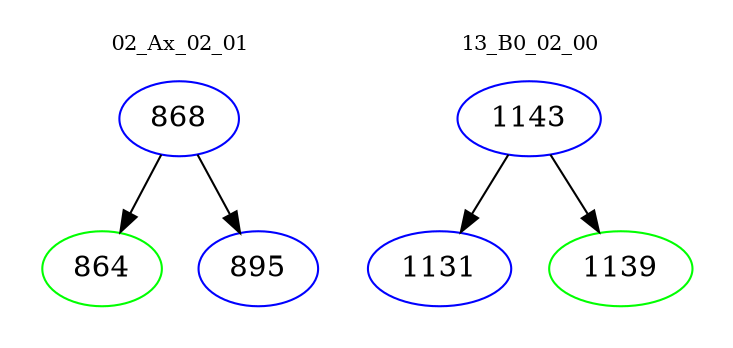digraph{
subgraph cluster_0 {
color = white
label = "02_Ax_02_01";
fontsize=10;
T0_868 [label="868", color="blue"]
T0_868 -> T0_864 [color="black"]
T0_864 [label="864", color="green"]
T0_868 -> T0_895 [color="black"]
T0_895 [label="895", color="blue"]
}
subgraph cluster_1 {
color = white
label = "13_B0_02_00";
fontsize=10;
T1_1143 [label="1143", color="blue"]
T1_1143 -> T1_1131 [color="black"]
T1_1131 [label="1131", color="blue"]
T1_1143 -> T1_1139 [color="black"]
T1_1139 [label="1139", color="green"]
}
}
